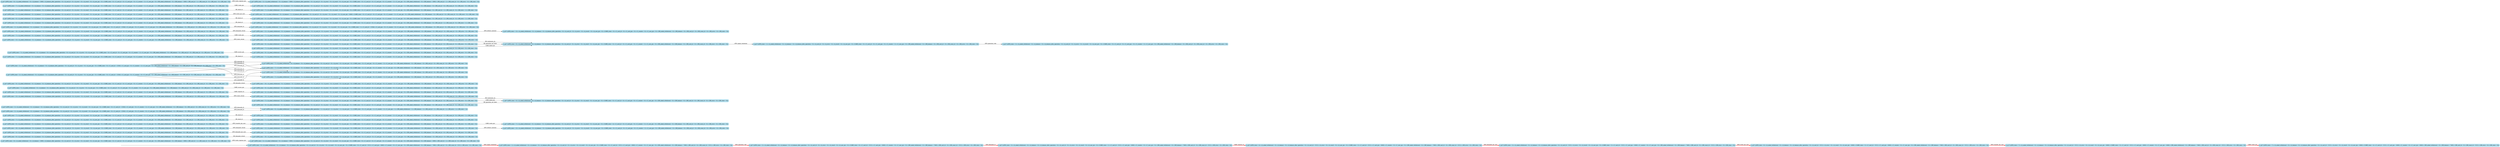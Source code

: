 digraph G {

	rankdir = LR;

	start_c_q0_0[style=invisible];

	node[shape=box, style="rounded, filled", color=lightblue2];

	c_q0_15[label="(c_q0 ≝ ((ATM_state = 5) ∧ (A_asked_withdrawal = 0) ∧ (A_balance = 5000) ∧ (A_balance_after_operation = 0) ∧ (A_card_id = 0) ∧ (A_error = 0) ∧ (A_result = 0) ∧ (A_user_pin = 0) ∧ (CARD_state = 0) ∧ (C_card_id = 0) ∧ (C_card_pin = 0) ∧ (C_counter = 0) ∧ (C_user_pin = 0) ∧ (DB_asked_withdrawal = 0) ∧ (DB_balance = 5000) ∧ (DB_card_id = 1) ∧ (DB_count_id = 0) ∧ (DB_error = 0) ∧ (DB_state = 0)))"];
	c_q0_20[label="(c_q0 ≝ ((ATM_state = 9) ∧ (A_asked_withdrawal = 0) ∧ (A_balance = 0) ∧ (A_balance_after_operation = 0) ∧ (A_card_id = 0) ∧ (A_error = 0) ∧ (A_result = 0) ∧ (A_user_pin = 0) ∧ (CARD_state = 0) ∧ (C_card_id = 0) ∧ (C_card_pin = 0) ∧ (C_counter = 0) ∧ (C_user_pin = 0) ∧ (DB_asked_withdrawal = 0) ∧ (DB_balance = 0) ∧ (DB_card_id = 0) ∧ (DB_count_id = 0) ∧ (DB_error = 0) ∧ (DB_state = 2)))"];
	c_q4_60[label="(c_q4 ≝ ((ATM_state = 4) ∧ (A_asked_withdrawal = 0) ∧ (A_balance = 0) ∧ (A_balance_after_operation = 0) ∧ (A_card_id = 0) ∧ (A_error = 0) ∧ (A_result = 0) ∧ (A_user_pin = 0) ∧ (CARD_state = 0) ∧ (C_card_id = 0) ∧ (C_card_pin = 0) ∧ (C_counter = 2) ∧ (C_user_pin = 0) ∧ (DB_asked_withdrawal = 0) ∧ (DB_balance = 0) ∧ (DB_card_id = 0) ∧ (DB_count_id = 0) ∧ (DB_error = 0) ∧ (DB_state = 0)))"];
	c_q0_0[label="(c_q0 ≝ ((ATM_state = 0) ∧ (A_asked_withdrawal = 0) ∧ (A_balance = 0) ∧ (A_balance_after_operation = 0) ∧ (A_card_id = 0) ∧ (A_error = 0) ∧ (A_result = 0) ∧ (A_user_pin = 0) ∧ (CARD_state = 0) ∧ (C_card_id = 3121) ∧ (C_card_pin = 4040) ∧ (C_counter = 0) ∧ (C_user_pin = 0) ∧ (DB_asked_withdrawal = 0) ∧ (DB_balance = 7400) ∧ (DB_card_id = 0) ∧ (DB_count_id = 3121) ∧ (DB_error = 0) ∧ (DB_state = 0)))"];
	c_q4_77[label="(c_q4 ≝ ((ATM_state = 12) ∧ (A_asked_withdrawal = 0) ∧ (A_balance = 0) ∧ (A_balance_after_operation = 0) ∧ (A_card_id = 0) ∧ (A_error = 0) ∧ (A_result = 0) ∧ (A_user_pin = 0) ∧ (CARD_state = 0) ∧ (C_card_id = 0) ∧ (C_card_pin = 0) ∧ (C_counter = 2) ∧ (C_user_pin = 0) ∧ (DB_asked_withdrawal = 0) ∧ (DB_balance = 0) ∧ (DB_card_id = 0) ∧ (DB_count_id = 0) ∧ (DB_error = 0) ∧ (DB_state = 0)))"];
	c_q4_90[label="(c_q4 ≝ ((ATM_state = 6) ∧ (A_asked_withdrawal = 0) ∧ (A_balance = 0) ∧ (A_balance_after_operation = 0) ∧ (A_card_id = 0) ∧ (A_error = 0) ∧ (A_result = 0) ∧ (A_user_pin = 0) ∧ (CARD_state = 2) ∧ (C_card_id = 0) ∧ (C_card_pin = 0) ∧ (C_counter = 2) ∧ (C_user_pin = 0) ∧ (DB_asked_withdrawal = 0) ∧ (DB_balance = 0) ∧ (DB_card_id = 0) ∧ (DB_count_id = 0) ∧ (DB_error = 0) ∧ (DB_state = 0)))"];
	c_q2_48[label="(c_q2 ≝ ((ATM_state = 7) ∧ (A_asked_withdrawal = 0) ∧ (A_balance = 0) ∧ (A_balance_after_operation = 0) ∧ (A_card_id = 0) ∧ (A_error = 0) ∧ (A_result = 0) ∧ (A_user_pin = 0) ∧ (CARD_state = 5) ∧ (C_card_id = 0) ∧ (C_card_pin = 0) ∧ (C_counter = 0) ∧ (C_user_pin = 0) ∧ (DB_asked_withdrawal = 0) ∧ (DB_balance = 0) ∧ (DB_card_id = 1) ∧ (DB_count_id = 0) ∧ (DB_error = 0) ∧ (DB_state = 1)))"];
	c_q0_8[label="(c_q0 ≝ ((ATM_state = 4) ∧ (A_asked_withdrawal = 0) ∧ (A_balance = 0) ∧ (A_balance_after_operation = 0) ∧ (A_card_id = 3121) ∧ (A_error = 0) ∧ (A_result = 0) ∧ (A_user_pin = 0) ∧ (CARD_state = 2) ∧ (C_card_id = 3121) ∧ (C_card_pin = 4040) ∧ (C_counter = 0) ∧ (C_user_pin = 0) ∧ (DB_asked_withdrawal = 0) ∧ (DB_balance = 7400) ∧ (DB_card_id = 0) ∧ (DB_count_id = 3121) ∧ (DB_error = 0) ∧ (DB_state = 0)))"];
	c_q6_101[label="(c_q6 ≝ ((ATM_state = 7) ∧ (A_asked_withdrawal = 0) ∧ (A_balance = 0) ∧ (A_balance_after_operation = 0) ∧ (A_card_id = 0) ∧ (A_error = 0) ∧ (A_result = 0) ∧ (A_user_pin = 0) ∧ (CARD_state = 5) ∧ (C_card_id = 0) ∧ (C_card_pin = 0) ∧ (C_counter = 2) ∧ (C_user_pin = 0) ∧ (DB_asked_withdrawal = 0) ∧ (DB_balance = 0) ∧ (DB_card_id = 1) ∧ (DB_count_id = 0) ∧ (DB_error = 1) ∧ (DB_state = 5)))"];
	c_q4_57[label="(c_q4 ≝ ((ATM_state = 0) ∧ (A_asked_withdrawal = 1) ∧ (A_balance = 2) ∧ (A_balance_after_operation = 1) ∧ (A_card_id = 1) ∧ (A_error = 1) ∧ (A_user_pin = 1) ∧ (CARD_state = 0) ∧ (C_card_pin = 1) ∧ (C_counter = 2) ∧ (C_user_pin = 1) ∧ (DB_asked_withdrawal = 1) ∧ (DB_balance = 1) ∧ (DB_card_id = 1) ∧ (DB_count_id = 1) ∧ (DB_error = 1) ∧ (DB_state = 1)))"];
	c_q0_51[label="(c_q0 ≝ ((ATM_state = 0) ∧ (A_asked_withdrawal = 0) ∧ (A_balance = 0) ∧ (A_balance_after_operation = 0) ∧ (A_card_id = 0) ∧ (A_error = 0) ∧ (A_result = 0) ∧ (A_user_pin = 0) ∧ (CARD_state = 0) ∧ (C_card_id = 0) ∧ (C_card_pin = 0) ∧ (C_counter = 0) ∧ (C_user_pin = 0) ∧ (DB_asked_withdrawal = 0) ∧ (DB_balance = 0) ∧ (DB_card_id = 0) ∧ (DB_count_id = 0) ∧ (DB_error = 0) ∧ (DB_state = 0)))"];
	c_q0_26[label="(c_q0 ≝ ((ATM_state = 12) ∧ (A_asked_withdrawal = 0) ∧ (A_balance = 0) ∧ (A_balance_after_operation = 0) ∧ (A_card_id = 0) ∧ (A_error = 0) ∧ (A_result = 0) ∧ (A_user_pin = 0) ∧ (CARD_state = 0) ∧ (C_card_id = 0) ∧ (C_card_pin = 0) ∧ (C_counter = 0) ∧ (C_user_pin = 0) ∧ (DB_asked_withdrawal = 0) ∧ (DB_balance = 0) ∧ (DB_card_id = 0) ∧ (DB_count_id = 0) ∧ (DB_error = 0) ∧ (DB_state = 3)))"];
	c_q0_6[label="(c_q0 ≝ ((ATM_state = 3) ∧ (A_asked_withdrawal = 0) ∧ (A_balance = 0) ∧ (A_balance_after_operation = 0) ∧ (A_card_id = 0) ∧ (A_error = 0) ∧ (A_result = 0) ∧ (A_user_pin = 0) ∧ (CARD_state = 1) ∧ (C_card_id = 3121) ∧ (C_card_pin = 4040) ∧ (C_counter = 0) ∧ (C_user_pin = 0) ∧ (DB_asked_withdrawal = 0) ∧ (DB_balance = 7400) ∧ (DB_card_id = 0) ∧ (DB_count_id = 3121) ∧ (DB_error = 0) ∧ (DB_state = 0)))"];
	c_q4_58[label="(c_q4 ≝ ((ATM_state = 3) ∧ (A_asked_withdrawal = 0) ∧ (A_balance = 0) ∧ (A_balance_after_operation = 0) ∧ (A_card_id = 0) ∧ (A_error = 0) ∧ (A_result = 0) ∧ (A_user_pin = 0) ∧ (CARD_state = 1) ∧ (C_card_id = 0) ∧ (C_card_pin = 0) ∧ (C_counter = 2) ∧ (C_user_pin = 0) ∧ (DB_asked_withdrawal = 0) ∧ (DB_balance = 0) ∧ (DB_card_id = 0) ∧ (DB_count_id = 0) ∧ (DB_error = 0) ∧ (DB_state = 0)))"];
	c_q0_13[label="(c_q0 ≝ ((ATM_state = 8) ∧ (A_asked_withdrawal = 0) ∧ (A_balance = 0) ∧ (A_balance_after_operation = 0) ∧ (A_card_id = 0) ∧ (A_error = 0) ∧ (A_result = 1) ∧ (A_user_pin = 0) ∧ (CARD_state = 0) ∧ (C_card_id = 0) ∧ (C_card_pin = 0) ∧ (C_counter = 0) ∧ (C_user_pin = 0) ∧ (DB_asked_withdrawal = 0) ∧ (DB_balance = 0) ∧ (DB_card_id = 0) ∧ (DB_count_id = 0) ∧ (DB_error = 0) ∧ (DB_state = 0)))"];
	c_q4_73[label="(c_q4 ≝ ((ATM_state = 10) ∧ (A_asked_withdrawal = 0) ∧ (A_balance = 0) ∧ (A_balance_after_operation = 0) ∧ (A_card_id = 0) ∧ (A_error = 0) ∧ (A_result = 0) ∧ (A_user_pin = 0) ∧ (CARD_state = 0) ∧ (C_card_id = 0) ∧ (C_card_pin = 0) ∧ (C_counter = 2) ∧ (C_user_pin = 0) ∧ (DB_asked_withdrawal = 0) ∧ (DB_balance = 0) ∧ (DB_card_id = 0) ∧ (DB_count_id = 0) ∧ (DB_error = 0) ∧ (DB_state = 3)))"];
	c_q0_14[label="(c_q0 ≝ ((ATM_state = 8) ∧ (A_asked_withdrawal = 0) ∧ (A_balance = 5000) ∧ (A_balance_after_operation = 0) ∧ (A_card_id = 0) ∧ (A_error = 0) ∧ (A_result = 0) ∧ (A_user_pin = 0) ∧ (CARD_state = 0) ∧ (C_card_id = 0) ∧ (C_card_pin = 0) ∧ (C_counter = 0) ∧ (C_user_pin = 0) ∧ (DB_asked_withdrawal = 0) ∧ (DB_balance = 5000) ∧ (DB_card_id = 1) ∧ (DB_count_id = 0) ∧ (DB_error = 0) ∧ (DB_state = 0)))"];
	c_q0_28[label="(c_q0 ≝ ((ATM_state = 13) ∧ (A_asked_withdrawal = 0) ∧ (A_balance = 0) ∧ (A_balance_after_operation = 0) ∧ (A_card_id = 0) ∧ (A_error = 0) ∧ (A_result = 0) ∧ (A_user_pin = 0) ∧ (CARD_state = 0) ∧ (C_card_id = 0) ∧ (C_card_pin = 0) ∧ (C_counter = 0) ∧ (C_user_pin = 0) ∧ (DB_asked_withdrawal = 0) ∧ (DB_balance = 0) ∧ (DB_card_id = 0) ∧ (DB_count_id = 0) ∧ (DB_error = 0) ∧ (DB_state = 4)))"];
	c_q4_61[label="(c_q4 ≝ ((ATM_state = 5) ∧ (A_asked_withdrawal = 0) ∧ (A_balance = 0) ∧ (A_balance_after_operation = 0) ∧ (A_card_id = 0) ∧ (A_error = 0) ∧ (A_result = 0) ∧ (A_user_pin = 0) ∧ (CARD_state = 0) ∧ (C_card_id = 0) ∧ (C_card_pin = 0) ∧ (C_counter = 2) ∧ (C_user_pin = 0) ∧ (DB_asked_withdrawal = 0) ∧ (DB_balance = 0) ∧ (DB_card_id = 0) ∧ (DB_count_id = 0) ∧ (DB_error = 0) ∧ (DB_state = 0)))"];
	c_q4_92[label="(c_q4 ≝ ((ATM_state = 2) ∧ (A_asked_withdrawal = 0) ∧ (A_balance = 0) ∧ (A_balance_after_operation = 0) ∧ (A_card_id = 0) ∧ (A_error = 0) ∧ (A_user_pin = 0) ∧ (CARD_state = 0) ∧ (C_card_id = 12345) ∧ (C_card_pin = 0) ∧ (C_counter = 2) ∧ (C_user_pin = 0) ∧ (DB_asked_withdrawal = 0) ∧ (DB_balance = 0) ∧ (DB_card_id = 0) ∧ (DB_count_id = 0) ∧ (DB_error = 0) ∧ (DB_state = 0)))"];
	c_q1_43[label="(c_q1 ≝ ((ATM_state = 7) ∧ (A_asked_withdrawal = 0) ∧ (A_balance = 0) ∧ (A_balance_after_operation = 0) ∧ (A_card_id = 0) ∧ (A_error = 0) ∧ (A_result = 0) ∧ (A_user_pin = 0) ∧ (CARD_state = 3) ∧ (C_card_id = 0) ∧ (C_card_pin = 0) ∧ (C_counter = 0) ∧ (C_user_pin = 0) ∧ (DB_asked_withdrawal = 0) ∧ (DB_balance = 0) ∧ (DB_card_id = 1) ∧ (DB_count_id = 0) ∧ (DB_error = 1) ∧ (DB_state = 5)))"];
	c_q4_64[label="(c_q4 ≝ ((ATM_state = 7) ∧ (A_asked_withdrawal = 0) ∧ (A_balance = 0) ∧ (A_balance_after_operation = 0) ∧ (A_card_id = 0) ∧ (A_error = 0) ∧ (A_user_pin = 0) ∧ (CARD_state = 4) ∧ (C_card_id = 0) ∧ (C_card_pin = 0) ∧ (C_counter = 2) ∧ (C_user_pin = 0) ∧ (DB_asked_withdrawal = 0) ∧ (DB_balance = 0) ∧ (DB_card_id = 0) ∧ (DB_count_id = 0) ∧ (DB_error = 0) ∧ (DB_state = 0)))"];
	c_q1_42[label="(c_q1 ≝ ((ATM_state = 7) ∧ (A_asked_withdrawal = 0) ∧ (A_balance = 0) ∧ (A_balance_after_operation = 0) ∧ (A_card_id = 0) ∧ (A_error = 0) ∧ (A_result = 0) ∧ (A_user_pin = 0) ∧ (CARD_state = 3) ∧ (C_card_id = 0) ∧ (C_card_pin = 0) ∧ (C_counter = 0) ∧ (C_user_pin = 0) ∧ (DB_asked_withdrawal = 0) ∧ (DB_balance = 0) ∧ (DB_card_id = 1) ∧ (DB_count_id = 0) ∧ (DB_error = 0) ∧ (DB_state = 1)))"];
	c_q2_49[label="(c_q2 ≝ ((ATM_state = 7) ∧ (A_asked_withdrawal = 0) ∧ (A_balance = 0) ∧ (A_balance_after_operation = 0) ∧ (A_card_id = 0) ∧ (A_error = 0) ∧ (A_result = 0) ∧ (A_user_pin = 0) ∧ (CARD_state = 5) ∧ (C_card_id = 0) ∧ (C_card_pin = 0) ∧ (C_counter = 0) ∧ (C_user_pin = 0) ∧ (DB_asked_withdrawal = 0) ∧ (DB_balance = 0) ∧ (DB_card_id = 1) ∧ (DB_count_id = 0) ∧ (DB_error = 1) ∧ (DB_state = 5)))"];
	c_q4_78[label="(c_q4 ≝ ((ATM_state = 12) ∧ (A_asked_withdrawal = 0) ∧ (A_balance = 0) ∧ (A_balance_after_operation = 0) ∧ (A_card_id = 0) ∧ (A_error = 0) ∧ (A_result = 0) ∧ (A_user_pin = 0) ∧ (CARD_state = 0) ∧ (C_card_id = 0) ∧ (C_card_pin = 0) ∧ (C_counter = 2) ∧ (C_user_pin = 0) ∧ (DB_asked_withdrawal = 0) ∧ (DB_balance = 0) ∧ (DB_card_id = 0) ∧ (DB_count_id = 0) ∧ (DB_error = 0) ∧ (DB_state = 3)))"];
	c_q5_98[label="(c_q5 ≝ ((ATM_state = 7) ∧ (A_asked_withdrawal = 0) ∧ (A_balance = 0) ∧ (A_balance_after_operation = 0) ∧ (A_card_id = 0) ∧ (A_error = 0) ∧ (A_result = 0) ∧ (A_user_pin = 0) ∧ (CARD_state = 3) ∧ (C_card_id = 0) ∧ (C_card_pin = 0) ∧ (C_counter = 2) ∧ (C_user_pin = 1) ∧ (DB_asked_withdrawal = 0) ∧ (DB_balance = 0) ∧ (DB_card_id = 0) ∧ (DB_count_id = 0) ∧ (DB_error = 0) ∧ (DB_state = 0)))"];
	c_q0_40[label="(c_q0 ≝ ((ATM_state = 2) ∧ (A_asked_withdrawal = 0) ∧ (A_balance = 0) ∧ (A_balance_after_operation = 0) ∧ (A_card_id = 0) ∧ (A_error = 0) ∧ (A_user_pin = 0) ∧ (CARD_state = 0) ∧ (C_card_id = 12345) ∧ (C_card_pin = 0) ∧ (C_counter = 0) ∧ (C_user_pin = 0) ∧ (DB_asked_withdrawal = 0) ∧ (DB_balance = 0) ∧ (DB_card_id = 0) ∧ (DB_count_id = 0) ∧ (DB_error = 0) ∧ (DB_state = 0)))"];
	c_q0_25[label="(c_q0 ≝ ((ATM_state = 12) ∧ (A_asked_withdrawal = 0) ∧ (A_balance = 0) ∧ (A_balance_after_operation = 0) ∧ (A_card_id = 0) ∧ (A_error = 0) ∧ (A_result = 0) ∧ (A_user_pin = 0) ∧ (CARD_state = 0) ∧ (C_card_id = 0) ∧ (C_card_pin = 0) ∧ (C_counter = 0) ∧ (C_user_pin = 0) ∧ (DB_asked_withdrawal = 0) ∧ (DB_balance = 0) ∧ (DB_card_id = 0) ∧ (DB_count_id = 0) ∧ (DB_error = 0) ∧ (DB_state = 0)))"];
	c_q5_89[label="(c_q5 ≝ ((ATM_state = 7) ∧ (A_asked_withdrawal = 0) ∧ (A_balance = 0) ∧ (A_balance_after_operation = 0) ∧ (A_card_id = 0) ∧ (A_error = 0) ∧ (A_user_pin = 0) ∧ (CARD_state = 3) ∧ (C_card_pin = 0) ∧ (C_counter = 2) ∧ (C_user_pin = 0) ∧ (DB_asked_withdrawal = 0) ∧ (DB_balance = 0) ∧ (DB_card_id = 0) ∧ (DB_count_id = 0) ∧ (DB_error = 0) ∧ (DB_state = 0)))"];
	c_q0_10[label="(c_q0 ≝ ((ATM_state = 5) ∧ (A_asked_withdrawal = 0) ∧ (A_balance = 0) ∧ (A_balance_after_operation = 0) ∧ (A_card_id = 3121) ∧ (A_error = 0) ∧ (A_result = 0) ∧ (A_user_pin = 0) ∧ (CARD_state = 2) ∧ (C_card_id = 3121) ∧ (C_card_pin = 4040) ∧ (C_counter = 0) ∧ (C_user_pin = 0) ∧ (DB_asked_withdrawal = 0) ∧ (DB_balance = 7400) ∧ (DB_card_id = 0) ∧ (DB_count_id = 3121) ∧ (DB_error = 0) ∧ (DB_state = 0)))"];
	c_q4_82[label="(c_q4 ≝ ((ATM_state = 2) ∧ (A_asked_withdrawal = 0) ∧ (A_balance = 0) ∧ (A_balance_after_operation = 0) ∧ (A_card_id = 0) ∧ (A_error = 0) ∧ (A_result = 0) ∧ (A_user_pin = 0) ∧ (CARD_state = 0) ∧ (C_card_id = 12344) ∧ (C_card_pin = 0) ∧ (C_counter = 2) ∧ (C_user_pin = 0) ∧ (DB_asked_withdrawal = 0) ∧ (DB_balance = 0) ∧ (DB_card_id = 0) ∧ (DB_count_id = 0) ∧ (DB_error = 0) ∧ (DB_state = 0)))"];
	c_q0_17[label="(c_q0 ≝ ((ATM_state = 0) ∧ (A_asked_withdrawal = 0) ∧ (A_balance = 0) ∧ (A_balance_after_operation = 0) ∧ (A_card_id = 0) ∧ (A_error = 0) ∧ (A_result = 0) ∧ (A_user_pin = 0) ∧ (CARD_state = 0) ∧ (C_card_id = 0) ∧ (C_card_pin = 0) ∧ (C_counter = 0) ∧ (C_user_pin = 0) ∧ (DB_asked_withdrawal = 0) ∧ (DB_balance = 0) ∧ (DB_card_id = 1) ∧ (DB_count_id = 0) ∧ (DB_error = 1) ∧ (DB_state = 5)))"];
	c_q0_16[label="(c_q0 ≝ ((ATM_state = 0) ∧ (A_asked_withdrawal = 0) ∧ (A_balance = 0) ∧ (A_balance_after_operation = 0) ∧ (A_card_id = 0) ∧ (A_error = 0) ∧ (A_result = 0) ∧ (A_user_pin = 0) ∧ (CARD_state = 0) ∧ (C_card_id = 0) ∧ (C_card_pin = 0) ∧ (C_counter = 0) ∧ (C_user_pin = 0) ∧ (DB_asked_withdrawal = 0) ∧ (DB_balance = 0) ∧ (DB_card_id = 1) ∧ (DB_count_id = 0) ∧ (DB_error = 0) ∧ (DB_state = 1)))"];
	c_q6_93[label="(c_q6 ≝ ((ATM_state = 7) ∧ (A_asked_withdrawal = 0) ∧ (A_balance = 0) ∧ (A_balance_after_operation = 0) ∧ (A_card_id = 0) ∧ (A_error = 0) ∧ (A_user_pin = 0) ∧ (CARD_state = 5) ∧ (C_card_pin = 0) ∧ (C_counter = 2) ∧ (C_user_pin = 0) ∧ (DB_asked_withdrawal = 0) ∧ (DB_balance = 0) ∧ (DB_card_id = 0) ∧ (DB_count_id = 0) ∧ (DB_error = 0) ∧ (DB_state = 0)))"];
	c_q4_56[label="(c_q4 ≝ ((ATM_state = 2) ∧ (A_asked_withdrawal = 0) ∧ (A_balance = 0) ∧ (A_balance_after_operation = 0) ∧ (A_card_id = 0) ∧ (A_error = 0) ∧ (A_result = 0) ∧ (A_user_pin = 0) ∧ (CARD_state = 0) ∧ (C_card_id = 12345) ∧ (C_card_pin = 0) ∧ (C_counter = 2) ∧ (C_user_pin = 0) ∧ (DB_asked_withdrawal = 0) ∧ (DB_balance = 0) ∧ (DB_card_id = 0) ∧ (DB_count_id = 0) ∧ (DB_error = 0) ∧ (DB_state = 0)))"];
	c_q4_74[label="(c_q4 ≝ ((ATM_state = 10) ∧ (A_asked_withdrawal = 0) ∧ (A_balance = 0) ∧ (A_balance_after_operation = 0) ∧ (A_card_id = 0) ∧ (A_error = 0) ∧ (A_result = 0) ∧ (A_user_pin = 0) ∧ (CARD_state = 0) ∧ (C_card_id = 0) ∧ (C_card_pin = 0) ∧ (C_counter = 2) ∧ (C_user_pin = 0) ∧ (DB_asked_withdrawal = 0) ∧ (DB_balance = 0) ∧ (DB_card_id = 0) ∧ (DB_count_id = 0) ∧ (DB_error = 0) ∧ (DB_state = 0)))"];
	c_q0_32[label="(c_q0 ≝ ((ATM_state = 6) ∧ (A_asked_withdrawal = 0) ∧ (A_balance = 0) ∧ (A_balance_after_operation = 0) ∧ (A_card_id = 3121) ∧ (A_error = 0) ∧ (A_result = 0) ∧ (A_user_pin = 4040) ∧ (CARD_state = 2) ∧ (C_card_id = 3121) ∧ (C_card_pin = 4040) ∧ (C_counter = 0) ∧ (C_user_pin = 0) ∧ (DB_asked_withdrawal = 0) ∧ (DB_balance = 7400) ∧ (DB_card_id = 0) ∧ (DB_count_id = 3121) ∧ (DB_error = 0) ∧ (DB_state = 0)))"];
	c_q2_50[label="(c_q2 ≝ ((ATM_state = 7) ∧ (A_asked_withdrawal = 0) ∧ (A_balance = 0) ∧ (A_balance_after_operation = 0) ∧ (A_card_id = 0) ∧ (A_error = 0) ∧ (A_result = 0) ∧ (A_user_pin = 0) ∧ (CARD_state = 5) ∧ (C_card_id = 0) ∧ (C_card_pin = 0) ∧ (C_counter = 0) ∧ (C_user_pin = 0) ∧ (DB_asked_withdrawal = 0) ∧ (DB_balance = 0) ∧ (DB_card_id = 0) ∧ (DB_count_id = 0) ∧ (DB_error = 0) ∧ (DB_state = 0)))"];
	c_q4_72[label="(c_q4 ≝ ((ATM_state = 9) ∧ (A_asked_withdrawal = 0) ∧ (A_balance = 0) ∧ (A_balance_after_operation = 0) ∧ (A_card_id = 0) ∧ (A_error = 0) ∧ (A_result = 0) ∧ (A_user_pin = 0) ∧ (CARD_state = 0) ∧ (C_card_id = 0) ∧ (C_card_pin = 0) ∧ (C_counter = 2) ∧ (C_user_pin = 0) ∧ (DB_asked_withdrawal = 0) ∧ (DB_balance = 0) ∧ (DB_card_id = 0) ∧ (DB_count_id = 0) ∧ (DB_error = 0) ∧ (DB_state = 2)))"];
	c_q4_80[label="(c_q4 ≝ ((ATM_state = 13) ∧ (A_asked_withdrawal = 0) ∧ (A_balance = 0) ∧ (A_balance_after_operation = 0) ∧ (A_card_id = 0) ∧ (A_error = 0) ∧ (A_result = 0) ∧ (A_user_pin = 0) ∧ (CARD_state = 0) ∧ (C_card_id = 0) ∧ (C_card_pin = 0) ∧ (C_counter = 2) ∧ (C_user_pin = 0) ∧ (DB_asked_withdrawal = 0) ∧ (DB_balance = 0) ∧ (DB_card_id = 0) ∧ (DB_count_id = 0) ∧ (DB_error = 0) ∧ (DB_state = 4)))"];
	c_q4_54[label="(c_q4 ≝ ((ATM_state = 1) ∧ (A_asked_withdrawal = 0) ∧ (A_balance = 0) ∧ (A_balance_after_operation = 0) ∧ (A_card_id = 0) ∧ (A_error = 0) ∧ (A_result = 0) ∧ (A_user_pin = 0) ∧ (CARD_state = 0) ∧ (C_card_id = 0) ∧ (C_card_pin = 0) ∧ (C_counter = 2) ∧ (C_user_pin = 0) ∧ (DB_asked_withdrawal = 0) ∧ (DB_balance = 0) ∧ (DB_card_id = 0) ∧ (DB_count_id = 0) ∧ (DB_error = 0) ∧ (DB_state = 0)))"];
	c_q5_96[label="(c_q5 ≝ ((ATM_state = 7) ∧ (A_asked_withdrawal = 0) ∧ (A_balance = 0) ∧ (A_balance_after_operation = 0) ∧ (A_card_id = 0) ∧ (A_error = 0) ∧ (A_result = 0) ∧ (A_user_pin = 0) ∧ (CARD_state = 3) ∧ (C_card_id = 0) ∧ (C_card_pin = 0) ∧ (C_counter = 2) ∧ (C_user_pin = 0) ∧ (DB_asked_withdrawal = 0) ∧ (DB_balance = 0) ∧ (DB_card_id = 0) ∧ (DB_count_id = 0) ∧ (DB_error = 0) ∧ (DB_state = 0)))"];
	c_q0_24[label="(c_q0 ≝ ((ATM_state = 11) ∧ (A_asked_withdrawal = 0) ∧ (A_balance = 0) ∧ (A_balance_after_operation = 0) ∧ (A_card_id = 0) ∧ (A_error = 0) ∧ (A_result = 0) ∧ (A_user_pin = 0) ∧ (CARD_state = 0) ∧ (C_card_id = 0) ∧ (C_card_pin = 0) ∧ (C_counter = 0) ∧ (C_user_pin = 0) ∧ (DB_asked_withdrawal = 0) ∧ (DB_balance = 0) ∧ (DB_card_id = 0) ∧ (DB_count_id = 0) ∧ (DB_error = 0) ∧ (DB_state = 0)))"];
	c_q4_68[label="(c_q4 ≝ ((ATM_state = 0) ∧ (A_asked_withdrawal = 0) ∧ (A_balance = 0) ∧ (A_balance_after_operation = 0) ∧ (A_card_id = 0) ∧ (A_error = 0) ∧ (A_result = 0) ∧ (A_user_pin = 0) ∧ (CARD_state = 0) ∧ (C_card_id = 0) ∧ (C_card_pin = 0) ∧ (C_counter = 2) ∧ (C_user_pin = 0) ∧ (DB_asked_withdrawal = 0) ∧ (DB_balance = 0) ∧ (DB_card_id = 1) ∧ (DB_count_id = 0) ∧ (DB_error = 0) ∧ (DB_state = 1)))"];
	c_q6_99[label="(c_q6 ≝ ((ATM_state = 7) ∧ (A_asked_withdrawal = 0) ∧ (A_balance = 0) ∧ (A_balance_after_operation = 0) ∧ (A_card_id = 0) ∧ (A_error = 0) ∧ (A_result = 0) ∧ (A_user_pin = 0) ∧ (CARD_state = 5) ∧ (C_card_id = 0) ∧ (C_card_pin = 0) ∧ (C_counter = 2) ∧ (C_user_pin = 1) ∧ (DB_asked_withdrawal = 0) ∧ (DB_balance = 0) ∧ (DB_card_id = 0) ∧ (DB_count_id = 0) ∧ (DB_error = 0) ∧ (DB_state = 0)))"];
	c_q4_65[label="(c_q4 ≝ ((ATM_state = 8) ∧ (A_asked_withdrawal = 0) ∧ (A_balance = 0) ∧ (A_balance_after_operation = 0) ∧ (A_card_id = 0) ∧ (A_error = 0) ∧ (A_result = 1) ∧ (A_user_pin = 0) ∧ (CARD_state = 0) ∧ (C_card_id = 0) ∧ (C_card_pin = 0) ∧ (C_counter = 2) ∧ (C_user_pin = 0) ∧ (DB_asked_withdrawal = 0) ∧ (DB_balance = 0) ∧ (DB_card_id = 0) ∧ (DB_count_id = 0) ∧ (DB_error = 0) ∧ (DB_state = 0)))"];
	c_q4_63[label="(c_q4 ≝ ((ATM_state = 6) ∧ (A_asked_withdrawal = 0) ∧ (A_balance = 1) ∧ (A_balance_after_operation = 0) ∧ (A_card_id = 0) ∧ (A_error = 0) ∧ (A_result = 0) ∧ (A_user_pin = 4040) ∧ (CARD_state = 0) ∧ (C_card_id = 0) ∧ (C_card_pin = 0) ∧ (C_counter = 2) ∧ (C_user_pin = 0) ∧ (DB_asked_withdrawal = 0) ∧ (DB_balance = 0) ∧ (DB_card_id = 0) ∧ (DB_count_id = 0) ∧ (DB_error = 0) ∧ (DB_state = 0)))"];
	c_q5_95[label="(c_q5 ≝ ((ATM_state = 7) ∧ (A_asked_withdrawal = 0) ∧ (A_balance = 0) ∧ (A_balance_after_operation = 0) ∧ (A_card_id = 0) ∧ (A_error = 0) ∧ (A_result = 0) ∧ (A_user_pin = 0) ∧ (CARD_state = 3) ∧ (C_card_id = 0) ∧ (C_card_pin = 0) ∧ (C_counter = 2) ∧ (C_user_pin = 0) ∧ (DB_asked_withdrawal = 0) ∧ (DB_balance = 0) ∧ (DB_card_id = 1) ∧ (DB_count_id = 0) ∧ (DB_error = 1) ∧ (DB_state = 5)))"];
	c_q1_46[label="(c_q1 ≝ ((ATM_state = 7) ∧ (A_asked_withdrawal = 0) ∧ (A_balance = 0) ∧ (A_balance_after_operation = 0) ∧ (A_card_id = 0) ∧ (A_error = 0) ∧ (A_result = 0) ∧ (A_user_pin = 0) ∧ (CARD_state = 3) ∧ (C_card_id = 0) ∧ (C_card_pin = 0) ∧ (C_counter = 1) ∧ (C_user_pin = 1) ∧ (DB_asked_withdrawal = 0) ∧ (DB_balance = 0) ∧ (DB_card_id = 0) ∧ (DB_count_id = 0) ∧ (DB_error = 0) ∧ (DB_state = 0)))"];
	c_q4_67[label="(c_q4 ≝ ((ATM_state = 5) ∧ (A_asked_withdrawal = 0) ∧ (A_balance = 5000) ∧ (A_balance_after_operation = 0) ∧ (A_card_id = 0) ∧ (A_error = 0) ∧ (A_result = 0) ∧ (A_user_pin = 0) ∧ (CARD_state = 0) ∧ (C_card_id = 0) ∧ (C_card_pin = 0) ∧ (C_counter = 2) ∧ (C_user_pin = 0) ∧ (DB_asked_withdrawal = 0) ∧ (DB_balance = 5000) ∧ (DB_card_id = 1) ∧ (DB_count_id = 0) ∧ (DB_error = 0) ∧ (DB_state = 0)))"];
	c_q5_94[label="(c_q5 ≝ ((ATM_state = 7) ∧ (A_asked_withdrawal = 0) ∧ (A_balance = 0) ∧ (A_balance_after_operation = 0) ∧ (A_card_id = 0) ∧ (A_error = 0) ∧ (A_result = 0) ∧ (A_user_pin = 0) ∧ (CARD_state = 3) ∧ (C_card_id = 0) ∧ (C_card_pin = 0) ∧ (C_counter = 2) ∧ (C_user_pin = 0) ∧ (DB_asked_withdrawal = 0) ∧ (DB_balance = 0) ∧ (DB_card_id = 1) ∧ (DB_count_id = 0) ∧ (DB_error = 0) ∧ (DB_state = 1)))"];
	c_q4_103[label="(c_q4 ≝ ((ATM_state = 0) ∧ (A_asked_withdrawal = 0) ∧ (A_balance = 0) ∧ (A_balance_after_operation = 0) ∧ (A_card_id = 0) ∧ (A_error = 0) ∧ (A_result = 0) ∧ (A_user_pin = 0) ∧ (CARD_state = 0) ∧ (C_card_id = 0) ∧ (C_card_pin = 0) ∧ (C_counter = 2) ∧ (C_user_pin = 0) ∧ (DB_asked_withdrawal = 0) ∧ (DB_balance = 0) ∧ (DB_card_id = 0) ∧ (DB_count_id = 0) ∧ (DB_error = 0) ∧ (DB_state = 0)))"];
	c_q4_59[label="(c_q4 ≝ ((ATM_state = 4) ∧ (A_asked_withdrawal = 0) ∧ (A_balance = 0) ∧ (A_balance_after_operation = 0) ∧ (A_card_id = 0) ∧ (A_error = 0) ∧ (A_result = 0) ∧ (A_user_pin = 0) ∧ (CARD_state = 2) ∧ (C_card_id = 0) ∧ (C_card_pin = 0) ∧ (C_counter = 2) ∧ (C_user_pin = 0) ∧ (DB_asked_withdrawal = 0) ∧ (DB_balance = 0) ∧ (DB_card_id = 0) ∧ (DB_count_id = 0) ∧ (DB_error = 0) ∧ (DB_state = 0)))"];
	c_q4_70[label="(c_q4 ≝ ((ATM_state = 9) ∧ (A_asked_withdrawal = 0) ∧ (A_balance = 0) ∧ (A_balance_after_operation = 0) ∧ (A_card_id = 0) ∧ (A_error = 0) ∧ (A_result = 0) ∧ (A_user_pin = 0) ∧ (CARD_state = 0) ∧ (C_card_id = 0) ∧ (C_card_pin = 0) ∧ (C_counter = 2) ∧ (C_user_pin = 0) ∧ (DB_asked_withdrawal = 0) ∧ (DB_balance = 0) ∧ (DB_card_id = 0) ∧ (DB_count_id = 0) ∧ (DB_error = 0) ∧ (DB_state = 5)))"];
	c_q4_66[label="(c_q4 ≝ ((ATM_state = 8) ∧ (A_asked_withdrawal = 0) ∧ (A_balance = 5000) ∧ (A_balance_after_operation = 0) ∧ (A_card_id = 0) ∧ (A_error = 0) ∧ (A_result = 0) ∧ (A_user_pin = 0) ∧ (CARD_state = 0) ∧ (C_card_id = 0) ∧ (C_card_pin = 0) ∧ (C_counter = 2) ∧ (C_user_pin = 0) ∧ (DB_asked_withdrawal = 0) ∧ (DB_balance = 5000) ∧ (DB_card_id = 1) ∧ (DB_count_id = 0) ∧ (DB_error = 0) ∧ (DB_state = 0)))"];
	c_q0_4[label="(c_q0 ≝ ((ATM_state = 2) ∧ (A_asked_withdrawal = 0) ∧ (A_balance = 0) ∧ (A_balance_after_operation = 0) ∧ (A_card_id = 0) ∧ (A_error = 0) ∧ (A_result = 0) ∧ (A_user_pin = 0) ∧ (CARD_state = 0) ∧ (C_card_id = 3121) ∧ (C_card_pin = 4040) ∧ (C_counter = 0) ∧ (C_user_pin = 0) ∧ (DB_asked_withdrawal = 0) ∧ (DB_balance = 7400) ∧ (DB_card_id = 0) ∧ (DB_count_id = 3121) ∧ (DB_error = 0) ∧ (DB_state = 0)))"];
	c_q4_62[label="(c_q4 ≝ ((ATM_state = 5) ∧ (A_asked_withdrawal = 0) ∧ (A_balance = 1) ∧ (A_balance_after_operation = 0) ∧ (A_card_id = 0) ∧ (A_error = 0) ∧ (A_result = 0) ∧ (A_user_pin = 0) ∧ (CARD_state = 0) ∧ (C_card_id = 0) ∧ (C_card_pin = 0) ∧ (C_counter = 2) ∧ (C_user_pin = 0) ∧ (DB_asked_withdrawal = 0) ∧ (DB_balance = 0) ∧ (DB_card_id = 0) ∧ (DB_count_id = 0) ∧ (DB_error = 0) ∧ (DB_state = 0)))"];
	c_q0_22[label="(c_q0 ≝ ((ATM_state = 10) ∧ (A_asked_withdrawal = 0) ∧ (A_balance = 0) ∧ (A_balance_after_operation = 0) ∧ (A_card_id = 0) ∧ (A_error = 0) ∧ (A_result = 0) ∧ (A_user_pin = 0) ∧ (CARD_state = 0) ∧ (C_card_id = 0) ∧ (C_card_pin = 0) ∧ (C_counter = 0) ∧ (C_user_pin = 0) ∧ (DB_asked_withdrawal = 0) ∧ (DB_balance = 0) ∧ (DB_card_id = 0) ∧ (DB_count_id = 0) ∧ (DB_error = 0) ∧ (DB_state = 0)))"];
	c_q4_47[label="(c_q4 ≝ ((ATM_state = 8) ∧ (A_asked_withdrawal = 0) ∧ (A_balance = 0) ∧ (A_balance_after_operation = 0) ∧ (A_card_id = 0) ∧ (A_error = 0) ∧ (A_result = 0) ∧ (A_user_pin = 0) ∧ (CARD_state = 2) ∧ (C_card_id = 0) ∧ (C_card_pin = 0) ∧ (C_counter = 2) ∧ (C_user_pin = 1) ∧ (DB_asked_withdrawal = 0) ∧ (DB_balance = 0) ∧ (DB_card_id = 0) ∧ (DB_count_id = 0) ∧ (DB_error = 0) ∧ (DB_state = 0)))"];
	c_q0_2[label="(c_q0 ≝ ((ATM_state = 1) ∧ (A_asked_withdrawal = 0) ∧ (A_balance = 0) ∧ (A_balance_after_operation = 0) ∧ (A_card_id = 0) ∧ (A_error = 0) ∧ (A_result = 0) ∧ (A_user_pin = 0) ∧ (CARD_state = 0) ∧ (C_card_id = 3121) ∧ (C_card_pin = 4040) ∧ (C_counter = 0) ∧ (C_user_pin = 0) ∧ (DB_asked_withdrawal = 0) ∧ (DB_balance = 7400) ∧ (DB_card_id = 0) ∧ (DB_count_id = 3121) ∧ (DB_error = 0) ∧ (DB_state = 0)))"];
	c_q4_69[label="(c_q4 ≝ ((ATM_state = 0) ∧ (A_asked_withdrawal = 0) ∧ (A_balance = 0) ∧ (A_balance_after_operation = 0) ∧ (A_card_id = 0) ∧ (A_error = 0) ∧ (A_result = 0) ∧ (A_user_pin = 0) ∧ (CARD_state = 0) ∧ (C_card_id = 0) ∧ (C_card_pin = 0) ∧ (C_counter = 2) ∧ (C_user_pin = 0) ∧ (DB_asked_withdrawal = 0) ∧ (DB_balance = 0) ∧ (DB_card_id = 1) ∧ (DB_count_id = 0) ∧ (DB_error = 1) ∧ (DB_state = 5)))"];
	c_q4_97[label="(c_q4 ≝ ((ATM_state = 7) ∧ (A_asked_withdrawal = 0) ∧ (A_balance = 0) ∧ (A_balance_after_operation = 0) ∧ (A_card_id = 0) ∧ (A_error = 0) ∧ (A_result = 0) ∧ (A_user_pin = 0) ∧ (CARD_state = 4) ∧ (C_card_id = 0) ∧ (C_card_pin = 0) ∧ (C_counter = 2) ∧ (C_user_pin = 0) ∧ (DB_asked_withdrawal = 0) ∧ (DB_balance = 0) ∧ (DB_card_id = 0) ∧ (DB_count_id = 0) ∧ (DB_error = 0) ∧ (DB_state = 0)))"];
	c_q0_36[label="(c_q0 ≝ ((ATM_state = 2) ∧ (A_asked_withdrawal = 0) ∧ (A_balance = 0) ∧ (A_balance_after_operation = 0) ∧ (A_card_id = 0) ∧ (A_error = 0) ∧ (A_result = 0) ∧ (A_user_pin = 0) ∧ (CARD_state = 0) ∧ (C_card_id = 12345) ∧ (C_card_pin = 0) ∧ (C_counter = 0) ∧ (C_user_pin = 0) ∧ (DB_asked_withdrawal = 0) ∧ (DB_balance = 0) ∧ (DB_card_id = 0) ∧ (DB_count_id = 0) ∧ (DB_error = 0) ∧ (DB_state = 0)))"];
	c_q4_76[label="(c_q4 ≝ ((ATM_state = 11) ∧ (A_asked_withdrawal = 0) ∧ (A_balance = 0) ∧ (A_balance_after_operation = 0) ∧ (A_card_id = 0) ∧ (A_error = 0) ∧ (A_result = 0) ∧ (A_user_pin = 0) ∧ (CARD_state = 0) ∧ (C_card_id = 0) ∧ (C_card_pin = 0) ∧ (C_counter = 2) ∧ (C_user_pin = 0) ∧ (DB_asked_withdrawal = 0) ∧ (DB_balance = 0) ∧ (DB_card_id = 0) ∧ (DB_count_id = 0) ∧ (DB_error = 0) ∧ (DB_state = 0)))"];
	c_q4_55[label="(c_q4 ≝ ((ATM_state = 2) ∧ (A_asked_withdrawal = 0) ∧ (A_balance = 0) ∧ (A_balance_after_operation = 0) ∧ (A_card_id = 0) ∧ (A_error = 0) ∧ (A_result = 0) ∧ (A_user_pin = 0) ∧ (CARD_state = 0) ∧ (C_card_id = 0) ∧ (C_card_pin = 0) ∧ (C_counter = 2) ∧ (C_user_pin = 0) ∧ (DB_asked_withdrawal = 0) ∧ (DB_balance = 0) ∧ (DB_card_id = 0) ∧ (DB_count_id = 0) ∧ (DB_error = 0) ∧ (DB_state = 0)))"];
	c_q6_102[label="(c_q6 ≝ ((ATM_state = 7) ∧ (A_asked_withdrawal = 0) ∧ (A_balance = 0) ∧ (A_balance_after_operation = 0) ∧ (A_card_id = 0) ∧ (A_error = 0) ∧ (A_result = 0) ∧ (A_user_pin = 0) ∧ (CARD_state = 5) ∧ (C_card_id = 0) ∧ (C_card_pin = 0) ∧ (C_counter = 2) ∧ (C_user_pin = 0) ∧ (DB_asked_withdrawal = 0) ∧ (DB_balance = 0) ∧ (DB_card_id = 0) ∧ (DB_count_id = 0) ∧ (DB_error = 0) ∧ (DB_state = 0)))"];
	c_q0_18[label="(c_q0 ≝ ((ATM_state = 9) ∧ (A_asked_withdrawal = 0) ∧ (A_balance = 0) ∧ (A_balance_after_operation = 0) ∧ (A_card_id = 0) ∧ (A_error = 0) ∧ (A_result = 0) ∧ (A_user_pin = 0) ∧ (CARD_state = 0) ∧ (C_card_id = 0) ∧ (C_card_pin = 0) ∧ (C_counter = 0) ∧ (C_user_pin = 0) ∧ (DB_asked_withdrawal = 0) ∧ (DB_balance = 0) ∧ (DB_card_id = 0) ∧ (DB_count_id = 0) ∧ (DB_error = 0) ∧ (DB_state = 5)))"];
	c_q1_85[label="(c_q1 ≝ ((ATM_state = 7) ∧ (A_asked_withdrawal = 0) ∧ (A_balance = 0) ∧ (A_balance_after_operation = 0) ∧ (A_card_id = 0) ∧ (A_error = 0) ∧ (A_user_pin = 0) ∧ (CARD_state = 3) ∧ (C_card_pin = 0) ∧ (C_counter = 0) ∧ (C_user_pin = 0) ∧ (DB_asked_withdrawal = 0) ∧ (DB_balance = 0) ∧ (DB_card_id = 0) ∧ (DB_count_id = 0) ∧ (DB_error = 0) ∧ (DB_state = 0)))"];
	c_q2_87[label="(c_q2 ≝ ((ATM_state = 7) ∧ (A_asked_withdrawal = 0) ∧ (A_balance = 0) ∧ (A_balance_after_operation = 0) ∧ (A_card_id = 0) ∧ (A_error = 0) ∧ (A_user_pin = 0) ∧ (CARD_state = 5) ∧ (C_card_pin = 0) ∧ (C_counter = 0) ∧ (C_user_pin = 0) ∧ (DB_asked_withdrawal = 0) ∧ (DB_balance = 0) ∧ (DB_card_id = 0) ∧ (DB_count_id = 0) ∧ (DB_error = 0) ∧ (DB_state = 0)))"];
	c_q1_44[label="(c_q1 ≝ ((ATM_state = 7) ∧ (A_asked_withdrawal = 0) ∧ (A_balance = 0) ∧ (A_balance_after_operation = 0) ∧ (A_card_id = 3121) ∧ (A_error = 0) ∧ (A_result = 0) ∧ (A_user_pin = 4040) ∧ (CARD_state = 3) ∧ (C_card_id = 3121) ∧ (C_card_pin = 4040) ∧ (C_counter = 0) ∧ (C_user_pin = 4040) ∧ (DB_asked_withdrawal = 0) ∧ (DB_balance = 7400) ∧ (DB_card_id = 0) ∧ (DB_count_id = 3121) ∧ (DB_error = 0) ∧ (DB_state = 0)))"];
	c_q0_83[label="(c_q0 ≝ ((ATM_state = 3) ∧ (A_asked_withdrawal = 0) ∧ (A_balance = 0) ∧ (A_balance_after_operation = 0) ∧ (A_card_id = 0) ∧ (A_error = 0) ∧ (A_result = 0) ∧ (A_user_pin = 0) ∧ (CARD_state = 1) ∧ (C_card_id = 12344) ∧ (C_card_pin = 0) ∧ (C_counter = 0) ∧ (C_user_pin = 0) ∧ (DB_asked_withdrawal = 0) ∧ (DB_balance = 0) ∧ (DB_card_id = 0) ∧ (DB_count_id = 0) ∧ (DB_error = 0) ∧ (DB_state = 0)))"];
	c_q0_12[label="(c_q0 ≝ ((ATM_state = 7) ∧ (A_asked_withdrawal = 0) ∧ (A_balance = 0) ∧ (A_balance_after_operation = 0) ∧ (A_card_id = 0) ∧ (A_error = 0) ∧ (A_user_pin = 0) ∧ (CARD_state = 4) ∧ (C_card_id = 0) ∧ (C_card_pin = 0) ∧ (C_counter = 0) ∧ (C_user_pin = 0) ∧ (DB_asked_withdrawal = 0) ∧ (DB_balance = 0) ∧ (DB_card_id = 0) ∧ (DB_count_id = 0) ∧ (DB_error = 0) ∧ (DB_state = 0)))"];
	c_q0_21[label="(c_q0 ≝ ((ATM_state = 10) ∧ (A_asked_withdrawal = 0) ∧ (A_balance = 0) ∧ (A_balance_after_operation = 0) ∧ (A_card_id = 0) ∧ (A_error = 0) ∧ (A_result = 0) ∧ (A_user_pin = 0) ∧ (CARD_state = 0) ∧ (C_card_id = 0) ∧ (C_card_pin = 0) ∧ (C_counter = 0) ∧ (C_user_pin = 0) ∧ (DB_asked_withdrawal = 0) ∧ (DB_balance = 0) ∧ (DB_card_id = 0) ∧ (DB_count_id = 0) ∧ (DB_error = 0) ∧ (DB_state = 3)))"];
	c_q0_45[label="(c_q0 ≝ ((ATM_state = 7) ∧ (A_asked_withdrawal = 0) ∧ (A_balance = 0) ∧ (A_balance_after_operation = 0) ∧ (A_card_id = 3121) ∧ (A_error = 0) ∧ (A_result = 0) ∧ (A_user_pin = 4040) ∧ (CARD_state = 4) ∧ (C_card_id = 3121) ∧ (C_card_pin = 4040) ∧ (C_counter = 0) ∧ (C_user_pin = 4040) ∧ (DB_asked_withdrawal = 0) ∧ (DB_balance = 7400) ∧ (DB_card_id = 0) ∧ (DB_count_id = 3121) ∧ (DB_error = 0) ∧ (DB_state = 0)))"];
	c_q6_100[label="(c_q6 ≝ ((ATM_state = 7) ∧ (A_asked_withdrawal = 0) ∧ (A_balance = 0) ∧ (A_balance_after_operation = 0) ∧ (A_card_id = 0) ∧ (A_error = 0) ∧ (A_result = 0) ∧ (A_user_pin = 0) ∧ (CARD_state = 5) ∧ (C_card_id = 0) ∧ (C_card_pin = 0) ∧ (C_counter = 2) ∧ (C_user_pin = 0) ∧ (DB_asked_withdrawal = 0) ∧ (DB_balance = 0) ∧ (DB_card_id = 1) ∧ (DB_count_id = 0) ∧ (DB_error = 0) ∧ (DB_state = 1)))"];

	start_c_q0_0 -> c_q0_0;
	c_q0_0 -> c_q0_2[label="ATM_signal_connexion", penwidth=3, color=red];
	c_q0_2 -> c_q0_4[label="ATM_operation_vide", penwidth=3, color=red];
	c_q0_4 -> c_q0_6[label="ATM_demande_id", penwidth=3, color=red];
	c_q0_6 -> c_q0_8[label="CARD_reponse_id", penwidth=3, color=red];
	c_q0_8 -> c_q0_10[label="ATM_demande_pin_user", penwidth=3, color=red];
	c_q0_10 -> c_q0_32[label="ATM_recoit_pin_user", penwidth=3, color=red];
	c_q0_12 -> c_q0_13[label="CARD_succes_pin"];
	c_q0_14 -> c_q0_15[label="ATM_traite_reponse_pin"];
	c_q0_16 -> c_q0_17[label="DB_check_id"];
	c_q0_18 -> c_q0_51[label="DB_operation_not_done"];
	c_q0_20 -> c_q0_21[label="DB_demande_retrait"];
	c_q0_22 -> c_q0_24[label="ATM_demande_retrait"];
	c_q0_24 -> c_q0_25[label="ATM_obtient_montant"];
	c_q0_26 -> c_q0_28[label="ATM_traite_retrait"];
	c_q0_28 -> c_q0_51[label="DB_traitement_ok"];
	c_q0_40 -> c_q1_85[label="ATM_demande_id"];
	c_q0_32 -> c_q1_44[label="ATM_transfer_pin_user", penwidth=3, color=red];
	c_q0_40 -> c_q2_87[label="ATM_demande_id"];
	c_q0_36 -> c_q4_57[label="ATM_demande_id"];
	c_q0_40 -> c_q5_89[label="ATM_demande_id"];
	c_q0_40 -> c_q6_93[label="ATM_demande_id"];
	c_q1_42 -> c_q1_43[label="DB_check_id"];
	c_q1_44 -> c_q0_45[label="CARD_traite_pin", penwidth=3, color=red];
	c_q1_46 -> c_q4_47[label="CARD_traite_pin"];
	c_q2_48 -> c_q2_49[label="DB_check_id"];
	c_q2_50 -> c_q0_51[label="CARD_failed_pin"];
	c_q4_103 -> c_q4_54[label="ATM_signal_connexion"];
	c_q4_54 -> c_q4_55[label="ATM_operation_vide"];
	c_q4_56 -> c_q4_57[label="ATM_demande_id"];
	c_q4_58 -> c_q4_59[label="CARD_reponse_id"];
	c_q4_60 -> c_q4_61[label="ATM_demande_pin_user"];
	c_q4_62 -> c_q4_63[label="ATM_recoit_pin_user"];
	c_q4_64 -> c_q4_65[label="CARD_succes_pin"];
	c_q4_66 -> c_q4_67[label="ATM_traite_reponse_pin"];
	c_q4_68 -> c_q4_69[label="DB_check_id"];
	c_q4_70 -> c_q4_103[label="DB_operation_not_done"];
	c_q4_72 -> c_q4_73[label="DB_demande_retrait"];
	c_q4_74 -> c_q4_76[label="ATM_demande_retrait"];
	c_q4_76 -> c_q4_77[label="ATM_obtient_montant"];
	c_q4_78 -> c_q4_80[label="ATM_traite_retrait"];
	c_q4_80 -> c_q4_103[label="DB_traitement_ok"];
	c_q4_82 -> c_q0_83[label="ATM_demande_id"];
	c_q4_92 -> c_q1_85[label="ATM_demande_id"];
	c_q4_92 -> c_q2_87[label="ATM_demande_id"];
	c_q4_92 -> c_q5_89[label="ATM_demande_id"];
	c_q4_90 -> c_q5_96[label="ATM_transfer_pin_user"];
	c_q4_92 -> c_q6_93[label="ATM_demande_id"];
	c_q5_94 -> c_q5_95[label="DB_check_id"];
	c_q5_96 -> c_q4_97[label="CARD_traite_pin"];
	c_q5_98 -> c_q6_99[label="CARD_traite_pin"];
	c_q6_100 -> c_q6_101[label="DB_check_id"];
	c_q6_102 -> c_q4_103[label="CARD_failed_pin"];

}